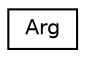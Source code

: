digraph "Graphical Class Hierarchy"
{
  edge [fontname="Helvetica",fontsize="10",labelfontname="Helvetica",labelfontsize="10"];
  node [fontname="Helvetica",fontsize="10",shape=record];
  rankdir="LR";
  Node0 [label="Arg",height=0.2,width=0.4,color="black", fillcolor="white", style="filled",URL="$unionArg.html"];
}
